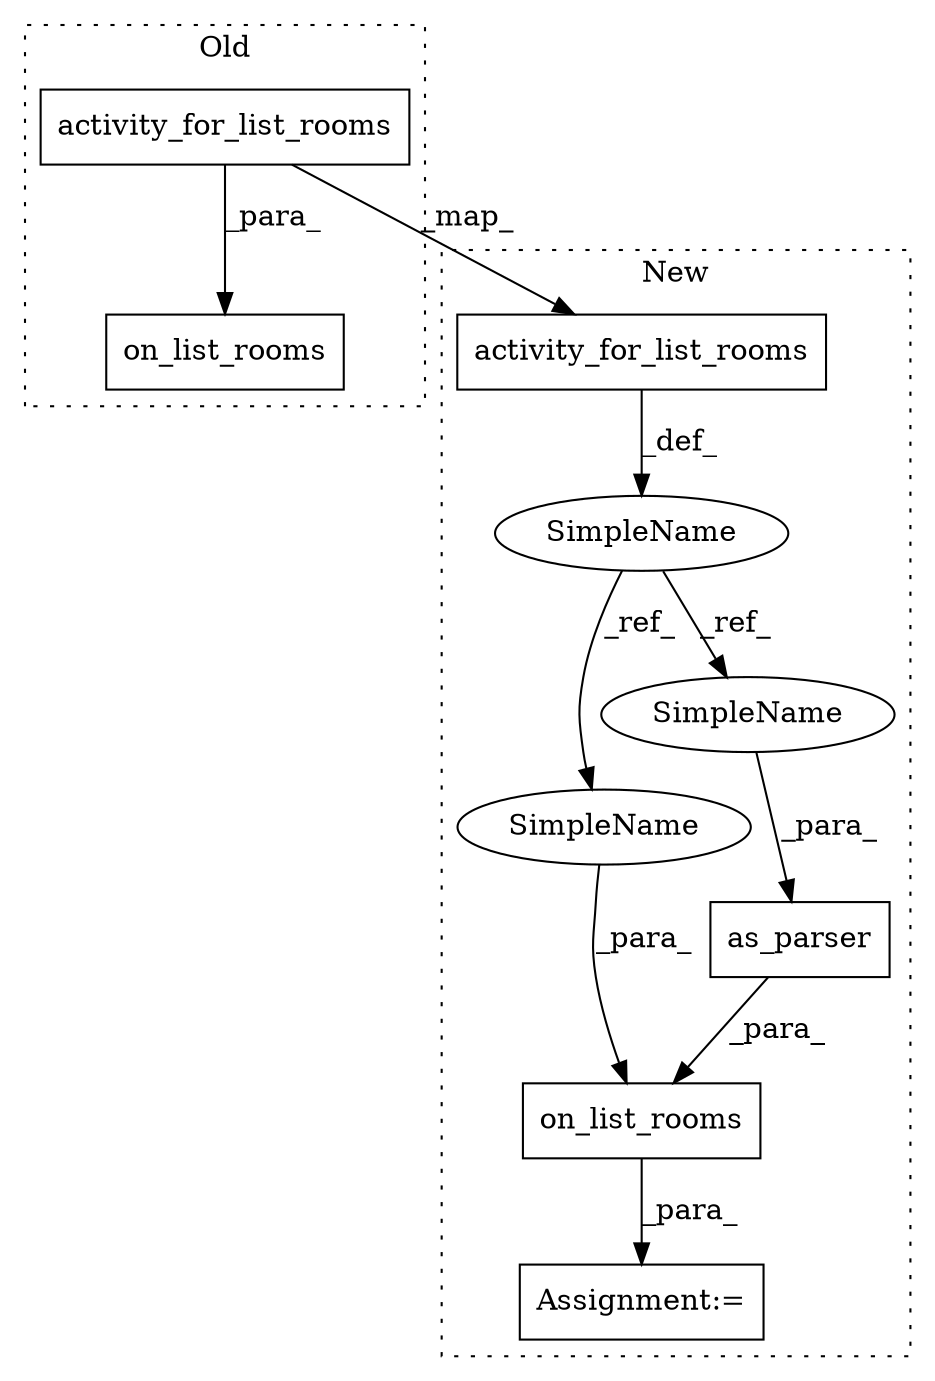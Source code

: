 digraph G {
subgraph cluster0 {
1 [label="activity_for_list_rooms" a="32" s="383" l="25" shape="box"];
5 [label="on_list_rooms" a="32" s="364,408" l="14,1" shape="box"];
label = "Old";
style="dotted";
}
subgraph cluster1 {
2 [label="activity_for_list_rooms" a="32" s="556" l="25" shape="box"];
3 [label="Assignment:=" a="7" s="600" l="1" shape="box"];
4 [label="on_list_rooms" a="32" s="605,637" l="14,1" shape="box"];
6 [label="SimpleName" a="42" s="547" l="3" shape="ellipse"];
7 [label="as_parser" a="32" s="623,636" l="10,1" shape="box"];
8 [label="SimpleName" a="42" s="619" l="3" shape="ellipse"];
9 [label="SimpleName" a="42" s="633" l="3" shape="ellipse"];
label = "New";
style="dotted";
}
1 -> 5 [label="_para_"];
1 -> 2 [label="_map_"];
2 -> 6 [label="_def_"];
4 -> 3 [label="_para_"];
6 -> 9 [label="_ref_"];
6 -> 8 [label="_ref_"];
7 -> 4 [label="_para_"];
8 -> 4 [label="_para_"];
9 -> 7 [label="_para_"];
}